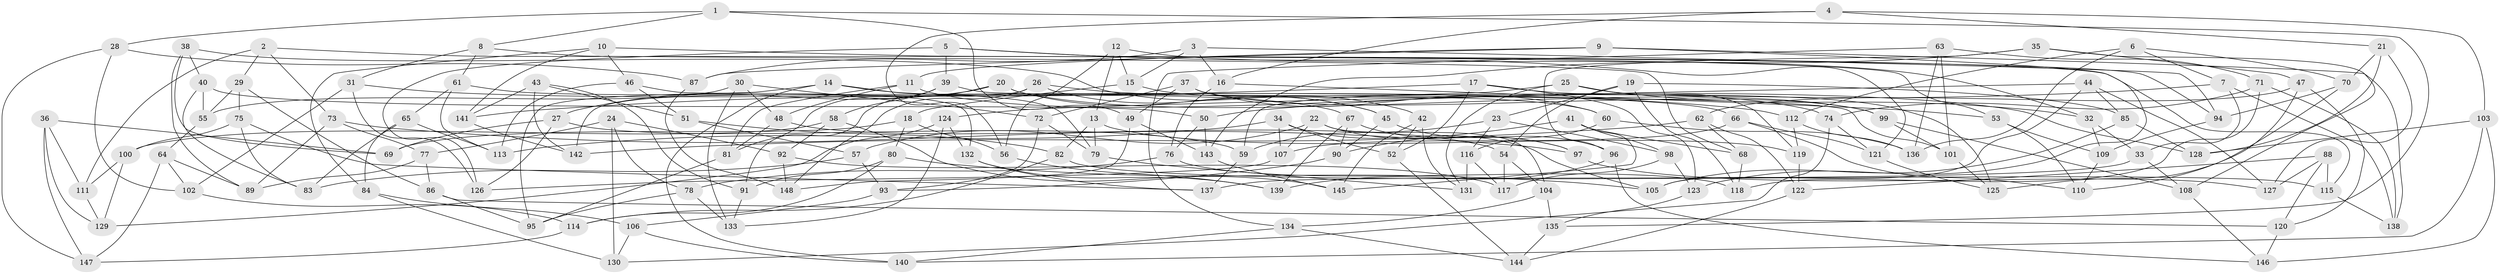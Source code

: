 // coarse degree distribution, {5: 0.08695652173913043, 8: 0.2608695652173913, 6: 0.2826086956521739, 7: 0.1956521739130435, 4: 0.06521739130434782, 9: 0.10869565217391304}
// Generated by graph-tools (version 1.1) at 2025/38/03/04/25 23:38:08]
// undirected, 148 vertices, 296 edges
graph export_dot {
  node [color=gray90,style=filled];
  1;
  2;
  3;
  4;
  5;
  6;
  7;
  8;
  9;
  10;
  11;
  12;
  13;
  14;
  15;
  16;
  17;
  18;
  19;
  20;
  21;
  22;
  23;
  24;
  25;
  26;
  27;
  28;
  29;
  30;
  31;
  32;
  33;
  34;
  35;
  36;
  37;
  38;
  39;
  40;
  41;
  42;
  43;
  44;
  45;
  46;
  47;
  48;
  49;
  50;
  51;
  52;
  53;
  54;
  55;
  56;
  57;
  58;
  59;
  60;
  61;
  62;
  63;
  64;
  65;
  66;
  67;
  68;
  69;
  70;
  71;
  72;
  73;
  74;
  75;
  76;
  77;
  78;
  79;
  80;
  81;
  82;
  83;
  84;
  85;
  86;
  87;
  88;
  89;
  90;
  91;
  92;
  93;
  94;
  95;
  96;
  97;
  98;
  99;
  100;
  101;
  102;
  103;
  104;
  105;
  106;
  107;
  108;
  109;
  110;
  111;
  112;
  113;
  114;
  115;
  116;
  117;
  118;
  119;
  120;
  121;
  122;
  123;
  124;
  125;
  126;
  127;
  128;
  129;
  130;
  131;
  132;
  133;
  134;
  135;
  136;
  137;
  138;
  139;
  140;
  141;
  142;
  143;
  144;
  145;
  146;
  147;
  148;
  1 -- 28;
  1 -- 135;
  1 -- 49;
  1 -- 8;
  2 -- 115;
  2 -- 111;
  2 -- 73;
  2 -- 29;
  3 -- 87;
  3 -- 16;
  3 -- 94;
  3 -- 15;
  4 -- 16;
  4 -- 21;
  4 -- 56;
  4 -- 103;
  5 -- 53;
  5 -- 121;
  5 -- 39;
  5 -- 126;
  6 -- 7;
  6 -- 136;
  6 -- 112;
  6 -- 70;
  7 -- 33;
  7 -- 50;
  7 -- 138;
  8 -- 31;
  8 -- 61;
  8 -- 68;
  9 -- 87;
  9 -- 138;
  9 -- 123;
  9 -- 11;
  10 -- 94;
  10 -- 46;
  10 -- 141;
  10 -- 84;
  11 -- 48;
  11 -- 81;
  11 -- 74;
  12 -- 32;
  12 -- 56;
  12 -- 15;
  12 -- 13;
  13 -- 79;
  13 -- 119;
  13 -- 82;
  14 -- 67;
  14 -- 140;
  14 -- 79;
  14 -- 95;
  15 -- 60;
  15 -- 18;
  16 -- 76;
  16 -- 53;
  17 -- 123;
  17 -- 141;
  17 -- 52;
  17 -- 125;
  18 -- 80;
  18 -- 56;
  18 -- 69;
  19 -- 54;
  19 -- 118;
  19 -- 85;
  19 -- 23;
  20 -- 91;
  20 -- 45;
  20 -- 27;
  20 -- 99;
  21 -- 128;
  21 -- 127;
  21 -- 70;
  22 -- 107;
  22 -- 104;
  22 -- 57;
  22 -- 97;
  23 -- 116;
  23 -- 98;
  23 -- 59;
  24 -- 77;
  24 -- 92;
  24 -- 78;
  24 -- 130;
  25 -- 32;
  25 -- 131;
  25 -- 59;
  25 -- 119;
  26 -- 148;
  26 -- 128;
  26 -- 142;
  26 -- 45;
  27 -- 59;
  27 -- 69;
  27 -- 126;
  28 -- 147;
  28 -- 102;
  28 -- 87;
  29 -- 75;
  29 -- 55;
  29 -- 86;
  30 -- 55;
  30 -- 133;
  30 -- 72;
  30 -- 48;
  31 -- 112;
  31 -- 126;
  31 -- 102;
  32 -- 33;
  32 -- 109;
  33 -- 108;
  33 -- 137;
  34 -- 107;
  34 -- 105;
  34 -- 113;
  34 -- 52;
  35 -- 47;
  35 -- 96;
  35 -- 143;
  35 -- 108;
  36 -- 111;
  36 -- 129;
  36 -- 147;
  36 -- 69;
  37 -- 72;
  37 -- 99;
  37 -- 49;
  37 -- 60;
  38 -- 89;
  38 -- 69;
  38 -- 42;
  38 -- 40;
  39 -- 101;
  39 -- 81;
  39 -- 58;
  40 -- 55;
  40 -- 83;
  40 -- 50;
  41 -- 68;
  41 -- 145;
  41 -- 90;
  41 -- 98;
  42 -- 131;
  42 -- 52;
  42 -- 145;
  43 -- 142;
  43 -- 141;
  43 -- 51;
  43 -- 91;
  44 -- 127;
  44 -- 85;
  44 -- 124;
  44 -- 105;
  45 -- 90;
  45 -- 96;
  46 -- 113;
  46 -- 132;
  46 -- 51;
  47 -- 120;
  47 -- 62;
  47 -- 110;
  48 -- 81;
  48 -- 54;
  49 -- 143;
  49 -- 148;
  50 -- 76;
  50 -- 143;
  51 -- 57;
  51 -- 82;
  52 -- 144;
  53 -- 109;
  53 -- 110;
  54 -- 117;
  54 -- 104;
  55 -- 64;
  56 -- 139;
  57 -- 93;
  57 -- 83;
  58 -- 100;
  58 -- 145;
  58 -- 92;
  59 -- 137;
  60 -- 136;
  60 -- 116;
  61 -- 113;
  61 -- 66;
  61 -- 65;
  62 -- 142;
  62 -- 122;
  62 -- 68;
  63 -- 136;
  63 -- 101;
  63 -- 71;
  63 -- 134;
  64 -- 102;
  64 -- 89;
  64 -- 147;
  65 -- 113;
  65 -- 83;
  65 -- 84;
  66 -- 107;
  66 -- 110;
  66 -- 121;
  67 -- 90;
  67 -- 139;
  67 -- 97;
  68 -- 118;
  70 -- 125;
  70 -- 94;
  71 -- 74;
  71 -- 118;
  71 -- 138;
  72 -- 93;
  72 -- 79;
  73 -- 89;
  73 -- 77;
  73 -- 97;
  74 -- 130;
  74 -- 121;
  75 -- 137;
  75 -- 83;
  75 -- 100;
  76 -- 118;
  76 -- 78;
  77 -- 89;
  77 -- 86;
  78 -- 133;
  78 -- 95;
  79 -- 131;
  80 -- 91;
  80 -- 105;
  80 -- 114;
  81 -- 95;
  82 -- 115;
  82 -- 114;
  84 -- 106;
  84 -- 130;
  85 -- 105;
  85 -- 128;
  86 -- 95;
  86 -- 120;
  87 -- 148;
  88 -- 120;
  88 -- 115;
  88 -- 122;
  88 -- 127;
  90 -- 93;
  91 -- 133;
  92 -- 117;
  92 -- 148;
  93 -- 106;
  94 -- 109;
  96 -- 146;
  96 -- 139;
  97 -- 127;
  98 -- 117;
  98 -- 123;
  99 -- 101;
  99 -- 108;
  100 -- 111;
  100 -- 129;
  101 -- 125;
  102 -- 114;
  103 -- 146;
  103 -- 128;
  103 -- 140;
  104 -- 134;
  104 -- 135;
  106 -- 140;
  106 -- 130;
  107 -- 126;
  108 -- 146;
  109 -- 110;
  111 -- 129;
  112 -- 119;
  112 -- 136;
  114 -- 147;
  115 -- 138;
  116 -- 131;
  116 -- 117;
  119 -- 122;
  120 -- 146;
  121 -- 125;
  122 -- 144;
  123 -- 135;
  124 -- 129;
  124 -- 132;
  124 -- 133;
  132 -- 139;
  132 -- 137;
  134 -- 144;
  134 -- 140;
  135 -- 144;
  141 -- 142;
  143 -- 145;
}
